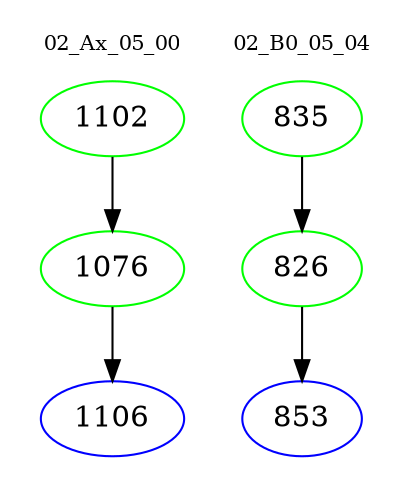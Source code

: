 digraph{
subgraph cluster_0 {
color = white
label = "02_Ax_05_00";
fontsize=10;
T0_1102 [label="1102", color="green"]
T0_1102 -> T0_1076 [color="black"]
T0_1076 [label="1076", color="green"]
T0_1076 -> T0_1106 [color="black"]
T0_1106 [label="1106", color="blue"]
}
subgraph cluster_1 {
color = white
label = "02_B0_05_04";
fontsize=10;
T1_835 [label="835", color="green"]
T1_835 -> T1_826 [color="black"]
T1_826 [label="826", color="green"]
T1_826 -> T1_853 [color="black"]
T1_853 [label="853", color="blue"]
}
}
